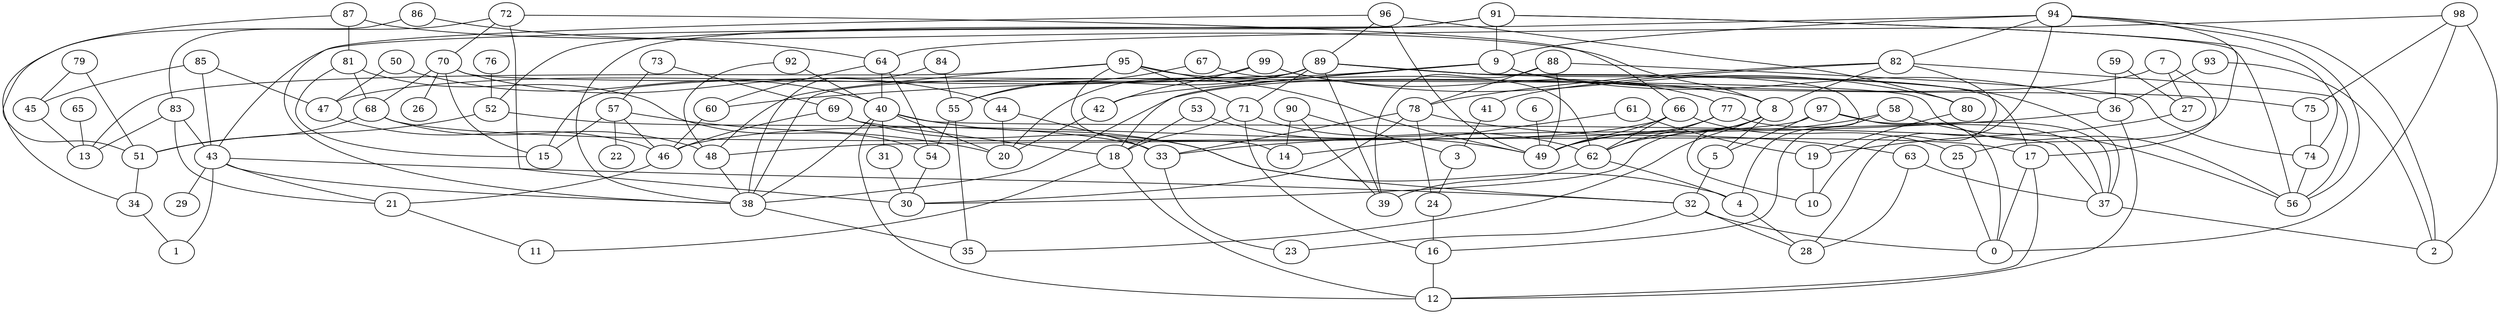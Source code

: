 digraph GG_graph {

subgraph G_graph {
edge [color = black]
"83" -> "13" [dir = none]
"41" -> "3" [dir = none]
"88" -> "49" [dir = none]
"97" -> "48" [dir = none]
"60" -> "46" [dir = none]
"25" -> "0" [dir = none]
"63" -> "37" [dir = none]
"42" -> "20" [dir = none]
"93" -> "2" [dir = none]
"93" -> "36" [dir = none]
"73" -> "57" [dir = none]
"76" -> "52" [dir = none]
"68" -> "48" [dir = none]
"67" -> "62" [dir = none]
"59" -> "36" [dir = none]
"50" -> "40" [dir = none]
"52" -> "51" [dir = none]
"94" -> "82" [dir = none]
"94" -> "9" [dir = none]
"94" -> "28" [dir = none]
"94" -> "43" [dir = none]
"91" -> "52" [dir = none]
"91" -> "38" [dir = none]
"46" -> "21" [dir = none]
"32" -> "23" [dir = none]
"32" -> "0" [dir = none]
"47" -> "46" [dir = none]
"96" -> "80" [dir = none]
"96" -> "38" [dir = none]
"96" -> "49" [dir = none]
"96" -> "89" [dir = none]
"43" -> "1" [dir = none]
"43" -> "29" [dir = none]
"43" -> "32" [dir = none]
"43" -> "38" [dir = none]
"64" -> "60" [dir = none]
"64" -> "40" [dir = none]
"77" -> "37" [dir = none]
"77" -> "62" [dir = none]
"66" -> "62" [dir = none]
"70" -> "26" [dir = none]
"70" -> "44" [dir = none]
"70" -> "56" [dir = none]
"70" -> "68" [dir = none]
"86" -> "64" [dir = none]
"40" -> "12" [dir = none]
"17" -> "12" [dir = none]
"80" -> "19" [dir = none]
"89" -> "4" [dir = none]
"89" -> "55" [dir = none]
"89" -> "39" [dir = none]
"89" -> "20" [dir = none]
"89" -> "71" [dir = none]
"98" -> "75" [dir = none]
"98" -> "64" [dir = none]
"71" -> "62" [dir = none]
"71" -> "18" [dir = none]
"92" -> "40" [dir = none]
"18" -> "12" [dir = none]
"18" -> "11" [dir = none]
"8" -> "35" [dir = none]
"8" -> "10" [dir = none]
"8" -> "5" [dir = none]
"8" -> "30" [dir = none]
"61" -> "19" [dir = none]
"53" -> "18" [dir = none]
"69" -> "18" [dir = none]
"95" -> "13" [dir = none]
"95" -> "8" [dir = none]
"95" -> "48" [dir = none]
"95" -> "49" [dir = none]
"81" -> "54" [dir = none]
"81" -> "15" [dir = none]
"87" -> "51" [dir = none]
"57" -> "22" [dir = none]
"57" -> "15" [dir = none]
"57" -> "20" [dir = none]
"31" -> "30" [dir = none]
"90" -> "3" [dir = none]
"90" -> "14" [dir = none]
"90" -> "39" [dir = none]
"58" -> "49" [dir = none]
"84" -> "38" [dir = none]
"51" -> "34" [dir = none]
"78" -> "24" [dir = none]
"78" -> "33" [dir = none]
"78" -> "30" [dir = none]
"36" -> "12" [dir = none]
"6" -> "49" [dir = none]
"79" -> "51" [dir = none]
"99" -> "77" [dir = none]
"74" -> "56" [dir = none]
"27" -> "19" [dir = none]
"65" -> "13" [dir = none]
"7" -> "27" [dir = none]
"85" -> "45" [dir = none]
"85" -> "43" [dir = none]
"24" -> "16" [dir = none]
"72" -> "30" [dir = none]
"82" -> "8" [dir = none]
"82" -> "78" [dir = none]
"69" -> "46" [dir = none]
"95" -> "71" [dir = none]
"9" -> "42" [dir = none]
"40" -> "20" [dir = none]
"19" -> "10" [dir = none]
"78" -> "63" [dir = none]
"94" -> "25" [dir = none]
"43" -> "21" [dir = none]
"86" -> "83" [dir = none]
"37" -> "2" [dir = none]
"91" -> "9" [dir = none]
"32" -> "28" [dir = none]
"7" -> "38" [dir = none]
"48" -> "38" [dir = none]
"97" -> "37" [dir = none]
"67" -> "55" [dir = none]
"9" -> "36" [dir = none]
"92" -> "48" [dir = none]
"94" -> "2" [dir = none]
"79" -> "45" [dir = none]
"83" -> "43" [dir = none]
"72" -> "66" [dir = none]
"55" -> "54" [dir = none]
"81" -> "68" [dir = none]
"33" -> "23" [dir = none]
"36" -> "33" [dir = none]
"58" -> "56" [dir = none]
"88" -> "39" [dir = none]
"57" -> "46" [dir = none]
"59" -> "27" [dir = none]
"50" -> "47" [dir = none]
"87" -> "8" [dir = none]
"21" -> "11" [dir = none]
"88" -> "74" [dir = none]
"82" -> "56" [dir = none]
"62" -> "39" [dir = none]
"97" -> "0" [dir = none]
"9" -> "60" [dir = none]
"58" -> "16" [dir = none]
"66" -> "46" [dir = none]
"82" -> "41" [dir = none]
"91" -> "74" [dir = none]
"98" -> "0" [dir = none]
"40" -> "31" [dir = none]
"34" -> "1" [dir = none]
"64" -> "54" [dir = none]
"69" -> "4" [dir = none]
"17" -> "0" [dir = none]
"99" -> "80" [dir = none]
"72" -> "70" [dir = none]
"97" -> "5" [dir = none]
"8" -> "62" [dir = none]
"89" -> "17" [dir = none]
"63" -> "28" [dir = none]
"66" -> "49" [dir = none]
"9" -> "18" [dir = none]
"44" -> "33" [dir = none]
"71" -> "16" [dir = none]
"77" -> "49" [dir = none]
"83" -> "21" [dir = none]
"91" -> "56" [dir = none]
"99" -> "47" [dir = none]
"99" -> "42" [dir = none]
"16" -> "12" [dir = none]
"3" -> "24" [dir = none]
"54" -> "30" [dir = none]
"44" -> "20" [dir = none]
"66" -> "25" [dir = none]
"88" -> "78" [dir = none]
"89" -> "38" [dir = none]
"85" -> "47" [dir = none]
"40" -> "37" [dir = none]
"75" -> "74" [dir = none]
"9" -> "75" [dir = none]
"52" -> "33" [dir = none]
"55" -> "35" [dir = none]
"7" -> "17" [dir = none]
"61" -> "14" [dir = none]
"68" -> "17" [dir = none]
"82" -> "10" [dir = none]
"94" -> "56" [dir = none]
"53" -> "49" [dir = none]
"40" -> "38" [dir = none]
"40" -> "32" [dir = none]
"62" -> "4" [dir = none]
"73" -> "69" [dir = none]
"68" -> "51" [dir = none]
"89" -> "15" [dir = none]
"72" -> "34" [dir = none]
"95" -> "14" [dir = none]
"45" -> "13" [dir = none]
"98" -> "2" [dir = none]
"38" -> "35" [dir = none]
"87" -> "81" [dir = none]
"89" -> "37" [dir = none]
"84" -> "55" [dir = none]
"70" -> "15" [dir = none]
"4" -> "28" [dir = none]
"5" -> "32" [dir = none]
}

}
